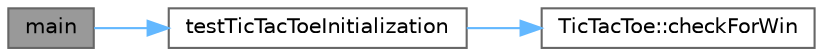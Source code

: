 digraph "main"
{
 // INTERACTIVE_SVG=YES
 // LATEX_PDF_SIZE
  bgcolor="transparent";
  edge [fontname=Helvetica,fontsize=10,labelfontname=Helvetica,labelfontsize=10];
  node [fontname=Helvetica,fontsize=10,shape=box,height=0.2,width=0.4];
  rankdir="LR";
  Node1 [id="Node000001",label="main",height=0.2,width=0.4,color="gray40", fillcolor="grey60", style="filled", fontcolor="black",tooltip=" "];
  Node1 -> Node2 [id="edge1_Node000001_Node000002",color="steelblue1",style="solid",tooltip=" "];
  Node2 [id="Node000002",label="testTicTacToeInitialization",height=0.2,width=0.4,color="grey40", fillcolor="white", style="filled",URL="$simple__test_8cpp.html#a2a509caff3c7954c1b3ef95f303de585",tooltip=" "];
  Node2 -> Node3 [id="edge2_Node000002_Node000003",color="steelblue1",style="solid",tooltip=" "];
  Node3 [id="Node000003",label="TicTacToe::checkForWin",height=0.2,width=0.4,color="grey40", fillcolor="white", style="filled",URL="$class_tic_tac_toe.html#ac0c1b0cc4e8e871520bce73f0d5a536f",tooltip=" "];
}
